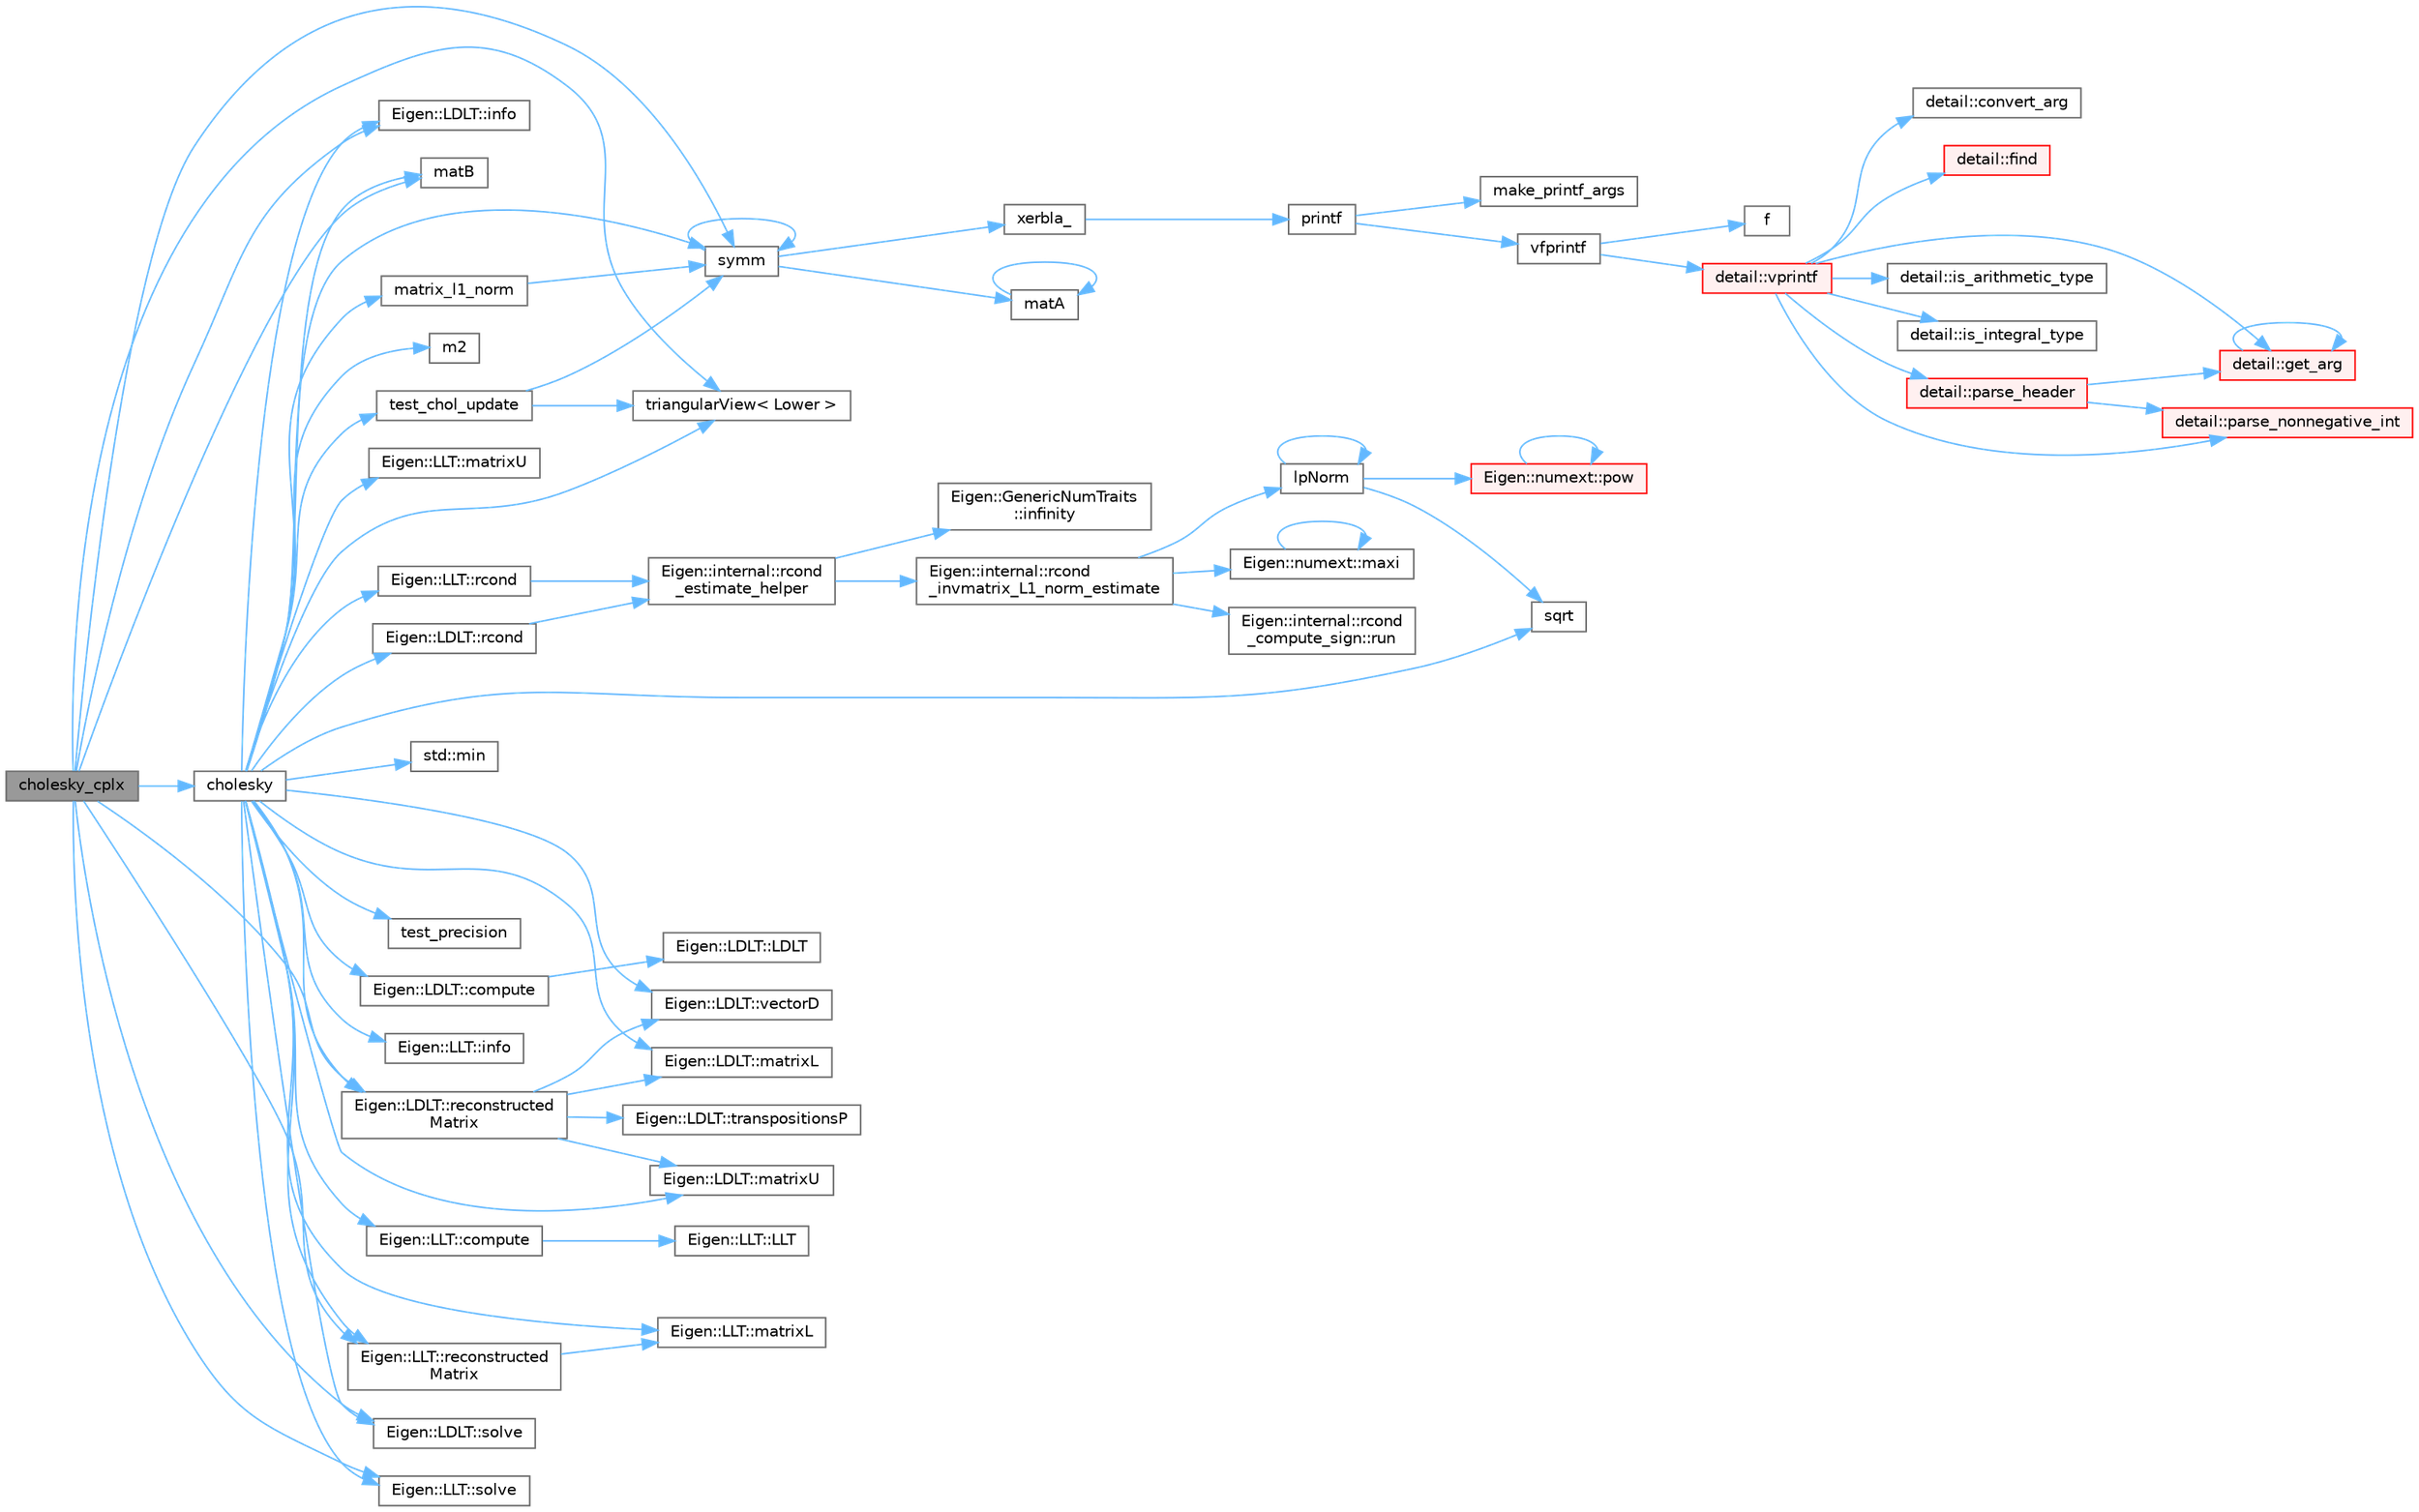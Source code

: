 digraph "cholesky_cplx"
{
 // LATEX_PDF_SIZE
  bgcolor="transparent";
  edge [fontname=Helvetica,fontsize=10,labelfontname=Helvetica,labelfontsize=10];
  node [fontname=Helvetica,fontsize=10,shape=box,height=0.2,width=0.4];
  rankdir="LR";
  Node1 [id="Node000001",label="cholesky_cplx",height=0.2,width=0.4,color="gray40", fillcolor="grey60", style="filled", fontcolor="black",tooltip=" "];
  Node1 -> Node2 [id="edge1_Node000001_Node000002",color="steelblue1",style="solid",tooltip=" "];
  Node2 [id="Node000002",label="cholesky",height=0.2,width=0.4,color="grey40", fillcolor="white", style="filled",URL="$eigen-3_83_87_2test_2cholesky_8cpp.html#a75b5b053baba1987b74f1876ea839e9f",tooltip=" "];
  Node2 -> Node3 [id="edge2_Node000002_Node000003",color="steelblue1",style="solid",tooltip=" "];
  Node3 [id="Node000003",label="Eigen::LDLT::compute",height=0.2,width=0.4,color="grey40", fillcolor="white", style="filled",URL="$class_eigen_1_1_l_d_l_t.html#a51fd3495891fc951c15bb63a181827b7",tooltip=" "];
  Node3 -> Node4 [id="edge3_Node000003_Node000004",color="steelblue1",style="solid",tooltip=" "];
  Node4 [id="Node000004",label="Eigen::LDLT::LDLT",height=0.2,width=0.4,color="grey40", fillcolor="white", style="filled",URL="$class_eigen_1_1_l_d_l_t.html#a2e06dedd2651649c5b251fbf9ba4e7d4",tooltip="Default Constructor."];
  Node2 -> Node5 [id="edge4_Node000002_Node000005",color="steelblue1",style="solid",tooltip=" "];
  Node5 [id="Node000005",label="Eigen::LLT::compute",height=0.2,width=0.4,color="grey40", fillcolor="white", style="filled",URL="$class_eigen_1_1_l_l_t.html#a9ff2f450165af66e105c12c2f724311a",tooltip=" "];
  Node5 -> Node6 [id="edge5_Node000005_Node000006",color="steelblue1",style="solid",tooltip=" "];
  Node6 [id="Node000006",label="Eigen::LLT::LLT",height=0.2,width=0.4,color="grey40", fillcolor="white", style="filled",URL="$class_eigen_1_1_l_l_t.html#a16d1ec9ea6497ba1febb242c2e8a7a96",tooltip="Default Constructor."];
  Node2 -> Node7 [id="edge6_Node000002_Node000007",color="steelblue1",style="solid",tooltip=" "];
  Node7 [id="Node000007",label="Eigen::LDLT::info",height=0.2,width=0.4,color="grey40", fillcolor="white", style="filled",URL="$class_eigen_1_1_l_d_l_t.html#a6bd6008501a537d2e16ea672a853bf3e",tooltip="Reports whether previous computation was successful."];
  Node2 -> Node8 [id="edge7_Node000002_Node000008",color="steelblue1",style="solid",tooltip=" "];
  Node8 [id="Node000008",label="Eigen::LLT::info",height=0.2,width=0.4,color="grey40", fillcolor="white", style="filled",URL="$class_eigen_1_1_l_l_t.html#adb1295e7d2b1fd825a041345ae08be54",tooltip="Reports whether previous computation was successful."];
  Node2 -> Node9 [id="edge8_Node000002_Node000009",color="steelblue1",style="solid",tooltip=" "];
  Node9 [id="Node000009",label="m2",height=0.2,width=0.4,color="grey40", fillcolor="white", style="filled",URL="$_tutorial___map__using_8cpp.html#ab3a01b595d22393ace0d30d5fa299f76",tooltip=" "];
  Node2 -> Node10 [id="edge9_Node000002_Node000010",color="steelblue1",style="solid",tooltip=" "];
  Node10 [id="Node000010",label="matB",height=0.2,width=0.4,color="grey40", fillcolor="white", style="filled",URL="$_topic_aliasing__mult2_8cpp.html#a9bb6b0ee9ae9be1327cc8e1c3852b510",tooltip=" "];
  Node2 -> Node11 [id="edge10_Node000002_Node000011",color="steelblue1",style="solid",tooltip=" "];
  Node11 [id="Node000011",label="matrix_l1_norm",height=0.2,width=0.4,color="grey40", fillcolor="white", style="filled",URL="$eigen-3_83_87_2test_2cholesky_8cpp.html#a3a788e1b48c694ccedce311efaa8be7e",tooltip=" "];
  Node11 -> Node12 [id="edge11_Node000011_Node000012",color="steelblue1",style="solid",tooltip=" "];
  Node12 [id="Node000012",label="symm",height=0.2,width=0.4,color="grey40", fillcolor="white", style="filled",URL="$level3__impl_8h.html#a3f6fae2e458ae4b980e090c1157fe7c9",tooltip=" "];
  Node12 -> Node13 [id="edge12_Node000012_Node000013",color="steelblue1",style="solid",tooltip=" "];
  Node13 [id="Node000013",label="matA",height=0.2,width=0.4,color="grey40", fillcolor="white", style="filled",URL="$_topic_aliasing__mult2_8cpp.html#a5ff4c3f5164e18d2e58e3f608cef2df2",tooltip=" "];
  Node13 -> Node13 [id="edge13_Node000013_Node000013",color="steelblue1",style="solid",tooltip=" "];
  Node12 -> Node12 [id="edge14_Node000012_Node000012",color="steelblue1",style="solid",tooltip=" "];
  Node12 -> Node14 [id="edge15_Node000012_Node000014",color="steelblue1",style="solid",tooltip=" "];
  Node14 [id="Node000014",label="xerbla_",height=0.2,width=0.4,color="grey40", fillcolor="white", style="filled",URL="$xerbla_8cpp.html#a62138258d20ba11e2039fc20f90b4e4a",tooltip=" "];
  Node14 -> Node15 [id="edge16_Node000014_Node000015",color="steelblue1",style="solid",tooltip=" "];
  Node15 [id="Node000015",label="printf",height=0.2,width=0.4,color="grey40", fillcolor="white", style="filled",URL="$printf_8h.html#aee3ed3a831f25f07e7be3919fff2203a",tooltip=" "];
  Node15 -> Node16 [id="edge17_Node000015_Node000016",color="steelblue1",style="solid",tooltip=" "];
  Node16 [id="Node000016",label="make_printf_args",height=0.2,width=0.4,color="grey40", fillcolor="white", style="filled",URL="$printf_8h.html#a27dcc0efcda04388971dbea3c875f122",tooltip=" "];
  Node15 -> Node17 [id="edge18_Node000015_Node000017",color="steelblue1",style="solid",tooltip=" "];
  Node17 [id="Node000017",label="vfprintf",height=0.2,width=0.4,color="grey40", fillcolor="white", style="filled",URL="$printf_8h.html#abb30aad964fc771fb52cf3ad88649df2",tooltip=" "];
  Node17 -> Node18 [id="edge19_Node000017_Node000018",color="steelblue1",style="solid",tooltip=" "];
  Node18 [id="Node000018",label="f",height=0.2,width=0.4,color="grey40", fillcolor="white", style="filled",URL="$cxx11__tensor__map_8cpp.html#a7f507fea02198f6cb81c86640c7b1a4e",tooltip=" "];
  Node17 -> Node19 [id="edge20_Node000017_Node000019",color="steelblue1",style="solid",tooltip=" "];
  Node19 [id="Node000019",label="detail::vprintf",height=0.2,width=0.4,color="red", fillcolor="#FFF0F0", style="filled",URL="$namespacedetail.html#a1c8c2218e4c822aa8f743fb9c573717f",tooltip=" "];
  Node19 -> Node20 [id="edge21_Node000019_Node000020",color="steelblue1",style="solid",tooltip=" "];
  Node20 [id="Node000020",label="detail::convert_arg",height=0.2,width=0.4,color="grey40", fillcolor="white", style="filled",URL="$namespacedetail.html#a03c11572c9a664266d6925f327dec7f3",tooltip=" "];
  Node19 -> Node21 [id="edge22_Node000019_Node000021",color="steelblue1",style="solid",tooltip=" "];
  Node21 [id="Node000021",label="detail::find",height=0.2,width=0.4,color="red", fillcolor="#FFF0F0", style="filled",URL="$namespacedetail.html#a6b71952fab3dc32f3edb2c3e9811d8d9",tooltip=" "];
  Node19 -> Node23 [id="edge23_Node000019_Node000023",color="steelblue1",style="solid",tooltip=" "];
  Node23 [id="Node000023",label="detail::get_arg",height=0.2,width=0.4,color="red", fillcolor="#FFF0F0", style="filled",URL="$namespacedetail.html#a342ef250e45bd09b2ef666b6fae1c355",tooltip=" "];
  Node23 -> Node23 [id="edge24_Node000023_Node000023",color="steelblue1",style="solid",tooltip=" "];
  Node19 -> Node25 [id="edge25_Node000019_Node000025",color="steelblue1",style="solid",tooltip=" "];
  Node25 [id="Node000025",label="detail::is_arithmetic_type",height=0.2,width=0.4,color="grey40", fillcolor="white", style="filled",URL="$namespacedetail.html#a802c50a56a3495fdab6020b375ba1389",tooltip=" "];
  Node19 -> Node26 [id="edge26_Node000019_Node000026",color="steelblue1",style="solid",tooltip=" "];
  Node26 [id="Node000026",label="detail::is_integral_type",height=0.2,width=0.4,color="grey40", fillcolor="white", style="filled",URL="$namespacedetail.html#a2a60f8d1bee41b803f43fc42b707b5d1",tooltip=" "];
  Node19 -> Node27 [id="edge27_Node000019_Node000027",color="steelblue1",style="solid",tooltip=" "];
  Node27 [id="Node000027",label="detail::parse_header",height=0.2,width=0.4,color="red", fillcolor="#FFF0F0", style="filled",URL="$namespacedetail.html#afc9d93e58b8edb8077f8bc8eee7f4035",tooltip=" "];
  Node27 -> Node23 [id="edge28_Node000027_Node000023",color="steelblue1",style="solid",tooltip=" "];
  Node27 -> Node36 [id="edge29_Node000027_Node000036",color="steelblue1",style="solid",tooltip=" "];
  Node36 [id="Node000036",label="detail::parse_nonnegative_int",height=0.2,width=0.4,color="red", fillcolor="#FFF0F0", style="filled",URL="$namespacedetail.html#a338caba782225e115a9902d4d0835f5f",tooltip=" "];
  Node19 -> Node36 [id="edge30_Node000019_Node000036",color="steelblue1",style="solid",tooltip=" "];
  Node2 -> Node46 [id="edge31_Node000002_Node000046",color="steelblue1",style="solid",tooltip=" "];
  Node46 [id="Node000046",label="Eigen::LDLT::matrixL",height=0.2,width=0.4,color="grey40", fillcolor="white", style="filled",URL="$class_eigen_1_1_l_d_l_t.html#af0e6a0df5679873b42cf82a372dd8ddb",tooltip=" "];
  Node2 -> Node47 [id="edge32_Node000002_Node000047",color="steelblue1",style="solid",tooltip=" "];
  Node47 [id="Node000047",label="Eigen::LLT::matrixL",height=0.2,width=0.4,color="grey40", fillcolor="white", style="filled",URL="$class_eigen_1_1_l_l_t.html#a7f4a3eedbf82e7ce2d6bf0dcd84cdfa3",tooltip=" "];
  Node2 -> Node48 [id="edge33_Node000002_Node000048",color="steelblue1",style="solid",tooltip=" "];
  Node48 [id="Node000048",label="Eigen::LDLT::matrixU",height=0.2,width=0.4,color="grey40", fillcolor="white", style="filled",URL="$class_eigen_1_1_l_d_l_t.html#a54838a2e31e53bbe4dcb78b5e80c8484",tooltip=" "];
  Node2 -> Node49 [id="edge34_Node000002_Node000049",color="steelblue1",style="solid",tooltip=" "];
  Node49 [id="Node000049",label="Eigen::LLT::matrixU",height=0.2,width=0.4,color="grey40", fillcolor="white", style="filled",URL="$class_eigen_1_1_l_l_t.html#a18a390f085567e650e8345cc7e7c0df8",tooltip=" "];
  Node2 -> Node50 [id="edge35_Node000002_Node000050",color="steelblue1",style="solid",tooltip=" "];
  Node50 [id="Node000050",label="std::min",height=0.2,width=0.4,color="grey40", fillcolor="white", style="filled",URL="$namespacestd.html#ac7b9885417769949d76890454b6d072e",tooltip=" "];
  Node2 -> Node51 [id="edge36_Node000002_Node000051",color="steelblue1",style="solid",tooltip=" "];
  Node51 [id="Node000051",label="Eigen::LDLT::rcond",height=0.2,width=0.4,color="grey40", fillcolor="white", style="filled",URL="$class_eigen_1_1_l_d_l_t.html#ae646403fdde3a4b18e278a32c61a0953",tooltip=" "];
  Node51 -> Node52 [id="edge37_Node000051_Node000052",color="steelblue1",style="solid",tooltip=" "];
  Node52 [id="Node000052",label="Eigen::internal::rcond\l_estimate_helper",height=0.2,width=0.4,color="grey40", fillcolor="white", style="filled",URL="$namespace_eigen_1_1internal.html#ad1de0d785387bfb5435c410bf0554068",tooltip="Reciprocal condition number estimator."];
  Node52 -> Node53 [id="edge38_Node000052_Node000053",color="steelblue1",style="solid",tooltip=" "];
  Node53 [id="Node000053",label="Eigen::GenericNumTraits\l::infinity",height=0.2,width=0.4,color="grey40", fillcolor="white", style="filled",URL="$struct_eigen_1_1_generic_num_traits.html#abbf4784f03cad7ac34c9a7abe0ddda18",tooltip=" "];
  Node52 -> Node54 [id="edge39_Node000052_Node000054",color="steelblue1",style="solid",tooltip=" "];
  Node54 [id="Node000054",label="Eigen::internal::rcond\l_invmatrix_L1_norm_estimate",height=0.2,width=0.4,color="grey40", fillcolor="white", style="filled",URL="$namespace_eigen_1_1internal.html#aa3f5b3cfa34df750994a247d4823aa51",tooltip=" "];
  Node54 -> Node55 [id="edge40_Node000054_Node000055",color="steelblue1",style="solid",tooltip=" "];
  Node55 [id="Node000055",label="lpNorm",height=0.2,width=0.4,color="grey40", fillcolor="white", style="filled",URL="$array__for__matrix_8cpp.html#a81aa408831f8d57ebe830dd2972ba4a8",tooltip=" "];
  Node55 -> Node55 [id="edge41_Node000055_Node000055",color="steelblue1",style="solid",tooltip=" "];
  Node55 -> Node56 [id="edge42_Node000055_Node000056",color="steelblue1",style="solid",tooltip=" "];
  Node56 [id="Node000056",label="Eigen::numext::pow",height=0.2,width=0.4,color="red", fillcolor="#FFF0F0", style="filled",URL="$namespace_eigen_1_1numext.html#a75dd92ce0095ac2b19578912f874b460",tooltip=" "];
  Node56 -> Node56 [id="edge43_Node000056_Node000056",color="steelblue1",style="solid",tooltip=" "];
  Node55 -> Node58 [id="edge44_Node000055_Node000058",color="steelblue1",style="solid",tooltip=" "];
  Node58 [id="Node000058",label="sqrt",height=0.2,width=0.4,color="grey40", fillcolor="white", style="filled",URL="$_array_cwise_unary_ops_8h.html#a656b9217a2fcb6de59dc8d1eb3079cc7",tooltip=" "];
  Node54 -> Node59 [id="edge45_Node000054_Node000059",color="steelblue1",style="solid",tooltip=" "];
  Node59 [id="Node000059",label="Eigen::numext::maxi",height=0.2,width=0.4,color="grey40", fillcolor="white", style="filled",URL="$namespace_eigen_1_1numext.html#a29d502349f2ec9897c808e65e0f96eb4",tooltip=" "];
  Node59 -> Node59 [id="edge46_Node000059_Node000059",color="steelblue1",style="solid",tooltip=" "];
  Node54 -> Node60 [id="edge47_Node000054_Node000060",color="steelblue1",style="solid",tooltip=" "];
  Node60 [id="Node000060",label="Eigen::internal::rcond\l_compute_sign::run",height=0.2,width=0.4,color="grey40", fillcolor="white", style="filled",URL="$struct_eigen_1_1internal_1_1rcond__compute__sign.html#a0c1e067cca0d2d9884c310fb86388361",tooltip=" "];
  Node2 -> Node61 [id="edge48_Node000002_Node000061",color="steelblue1",style="solid",tooltip=" "];
  Node61 [id="Node000061",label="Eigen::LLT::rcond",height=0.2,width=0.4,color="grey40", fillcolor="white", style="filled",URL="$class_eigen_1_1_l_l_t.html#a59338fa78db171d02fd5a2c9e4f3a30c",tooltip=" "];
  Node61 -> Node52 [id="edge49_Node000061_Node000052",color="steelblue1",style="solid",tooltip=" "];
  Node2 -> Node62 [id="edge50_Node000002_Node000062",color="steelblue1",style="solid",tooltip=" "];
  Node62 [id="Node000062",label="Eigen::LDLT::reconstructed\lMatrix",height=0.2,width=0.4,color="grey40", fillcolor="white", style="filled",URL="$class_eigen_1_1_l_d_l_t.html#ae3693372ca29f50d87d324dfadaae148",tooltip=" "];
  Node62 -> Node46 [id="edge51_Node000062_Node000046",color="steelblue1",style="solid",tooltip=" "];
  Node62 -> Node48 [id="edge52_Node000062_Node000048",color="steelblue1",style="solid",tooltip=" "];
  Node62 -> Node63 [id="edge53_Node000062_Node000063",color="steelblue1",style="solid",tooltip=" "];
  Node63 [id="Node000063",label="Eigen::LDLT::transpositionsP",height=0.2,width=0.4,color="grey40", fillcolor="white", style="filled",URL="$class_eigen_1_1_l_d_l_t.html#afc28d80c594fc0b7e385fe46d6596a7e",tooltip=" "];
  Node62 -> Node64 [id="edge54_Node000062_Node000064",color="steelblue1",style="solid",tooltip=" "];
  Node64 [id="Node000064",label="Eigen::LDLT::vectorD",height=0.2,width=0.4,color="grey40", fillcolor="white", style="filled",URL="$class_eigen_1_1_l_d_l_t.html#aaddd3a9ecb0b429578d377d7a48826d8",tooltip=" "];
  Node2 -> Node65 [id="edge55_Node000002_Node000065",color="steelblue1",style="solid",tooltip=" "];
  Node65 [id="Node000065",label="Eigen::LLT::reconstructed\lMatrix",height=0.2,width=0.4,color="grey40", fillcolor="white", style="filled",URL="$class_eigen_1_1_l_l_t.html#a8b6ba1bc41811c50e65cac8db597d802",tooltip=" "];
  Node65 -> Node47 [id="edge56_Node000065_Node000047",color="steelblue1",style="solid",tooltip=" "];
  Node2 -> Node66 [id="edge57_Node000002_Node000066",color="steelblue1",style="solid",tooltip=" "];
  Node66 [id="Node000066",label="Eigen::LDLT::solve",height=0.2,width=0.4,color="grey40", fillcolor="white", style="filled",URL="$class_eigen_1_1_l_d_l_t.html#a0dfc457c7620025e4d846e1cbaecbc9a",tooltip=" "];
  Node2 -> Node67 [id="edge58_Node000002_Node000067",color="steelblue1",style="solid",tooltip=" "];
  Node67 [id="Node000067",label="Eigen::LLT::solve",height=0.2,width=0.4,color="grey40", fillcolor="white", style="filled",URL="$class_eigen_1_1_l_l_t.html#a48d9a961359cb27be34b116c1f2379e2",tooltip=" "];
  Node2 -> Node58 [id="edge59_Node000002_Node000058",color="steelblue1",style="solid",tooltip=" "];
  Node2 -> Node12 [id="edge60_Node000002_Node000012",color="steelblue1",style="solid",tooltip=" "];
  Node2 -> Node68 [id="edge61_Node000002_Node000068",color="steelblue1",style="solid",tooltip=" "];
  Node68 [id="Node000068",label="test_chol_update",height=0.2,width=0.4,color="grey40", fillcolor="white", style="filled",URL="$eigen-3_83_87_2test_2cholesky_8cpp.html#a3e5b7231067b3fff12635a9eb9d2a26b",tooltip=" "];
  Node68 -> Node12 [id="edge62_Node000068_Node000012",color="steelblue1",style="solid",tooltip=" "];
  Node68 -> Node69 [id="edge63_Node000068_Node000069",color="steelblue1",style="solid",tooltip=" "];
  Node69 [id="Node000069",label="triangularView\< Lower \>",height=0.2,width=0.4,color="grey40", fillcolor="white", style="filled",URL="$eigen-3_83_87_2lapack_2cholesky_8cpp.html#accba35e157cff07f839ca4634f76c472",tooltip=" "];
  Node2 -> Node70 [id="edge64_Node000002_Node000070",color="steelblue1",style="solid",tooltip=" "];
  Node70 [id="Node000070",label="test_precision",height=0.2,width=0.4,color="grey40", fillcolor="white", style="filled",URL="$spbenchsolver_8h.html#ac873ccd2d8b50aa74f31783a38ba5d99",tooltip=" "];
  Node2 -> Node69 [id="edge65_Node000002_Node000069",color="steelblue1",style="solid",tooltip=" "];
  Node2 -> Node64 [id="edge66_Node000002_Node000064",color="steelblue1",style="solid",tooltip=" "];
  Node1 -> Node7 [id="edge67_Node000001_Node000007",color="steelblue1",style="solid",tooltip=" "];
  Node1 -> Node10 [id="edge68_Node000001_Node000010",color="steelblue1",style="solid",tooltip=" "];
  Node1 -> Node62 [id="edge69_Node000001_Node000062",color="steelblue1",style="solid",tooltip=" "];
  Node1 -> Node65 [id="edge70_Node000001_Node000065",color="steelblue1",style="solid",tooltip=" "];
  Node1 -> Node66 [id="edge71_Node000001_Node000066",color="steelblue1",style="solid",tooltip=" "];
  Node1 -> Node67 [id="edge72_Node000001_Node000067",color="steelblue1",style="solid",tooltip=" "];
  Node1 -> Node12 [id="edge73_Node000001_Node000012",color="steelblue1",style="solid",tooltip=" "];
  Node1 -> Node69 [id="edge74_Node000001_Node000069",color="steelblue1",style="solid",tooltip=" "];
}
